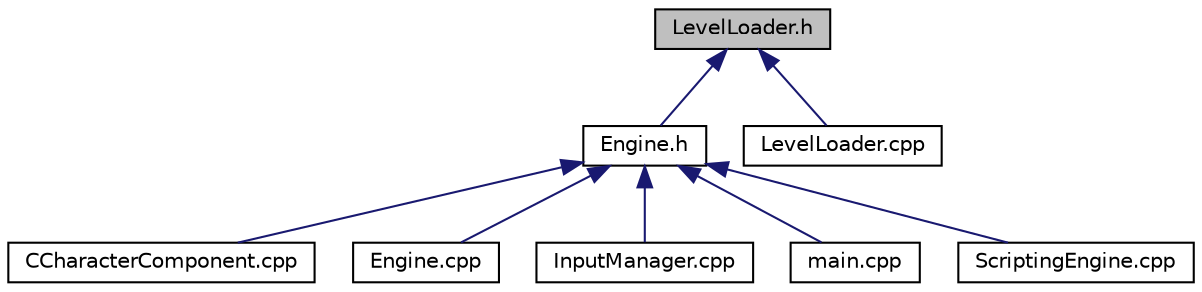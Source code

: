 digraph "LevelLoader.h"
{
 // LATEX_PDF_SIZE
  edge [fontname="Helvetica",fontsize="10",labelfontname="Helvetica",labelfontsize="10"];
  node [fontname="Helvetica",fontsize="10",shape=record];
  Node72 [label="LevelLoader.h",height=0.2,width=0.4,color="black", fillcolor="grey75", style="filled", fontcolor="black",tooltip="Save and Load Editor to and from JSON."];
  Node72 -> Node73 [dir="back",color="midnightblue",fontsize="10",style="solid",fontname="Helvetica"];
  Node73 [label="Engine.h",height=0.2,width=0.4,color="black", fillcolor="white", style="filled",URL="$_engine_8h.html",tooltip="brief the Engine backend"];
  Node73 -> Node74 [dir="back",color="midnightblue",fontsize="10",style="solid",fontname="Helvetica"];
  Node74 [label="CCharacterComponent.cpp",height=0.2,width=0.4,color="black", fillcolor="white", style="filled",URL="$_c_character_component_8cpp.html",tooltip=" "];
  Node73 -> Node75 [dir="back",color="midnightblue",fontsize="10",style="solid",fontname="Helvetica"];
  Node75 [label="Engine.cpp",height=0.2,width=0.4,color="black", fillcolor="white", style="filled",URL="$_engine_8cpp.html",tooltip=" "];
  Node73 -> Node76 [dir="back",color="midnightblue",fontsize="10",style="solid",fontname="Helvetica"];
  Node76 [label="InputManager.cpp",height=0.2,width=0.4,color="black", fillcolor="white", style="filled",URL="$_input_manager_8cpp.html",tooltip=" "];
  Node73 -> Node77 [dir="back",color="midnightblue",fontsize="10",style="solid",fontname="Helvetica"];
  Node77 [label="main.cpp",height=0.2,width=0.4,color="black", fillcolor="white", style="filled",URL="$main_8cpp.html",tooltip=" "];
  Node73 -> Node78 [dir="back",color="midnightblue",fontsize="10",style="solid",fontname="Helvetica"];
  Node78 [label="ScriptingEngine.cpp",height=0.2,width=0.4,color="black", fillcolor="white", style="filled",URL="$_scripting_engine_8cpp.html",tooltip=" "];
  Node72 -> Node79 [dir="back",color="midnightblue",fontsize="10",style="solid",fontname="Helvetica"];
  Node79 [label="LevelLoader.cpp",height=0.2,width=0.4,color="black", fillcolor="white", style="filled",URL="$_level_loader_8cpp.html",tooltip=" "];
}
